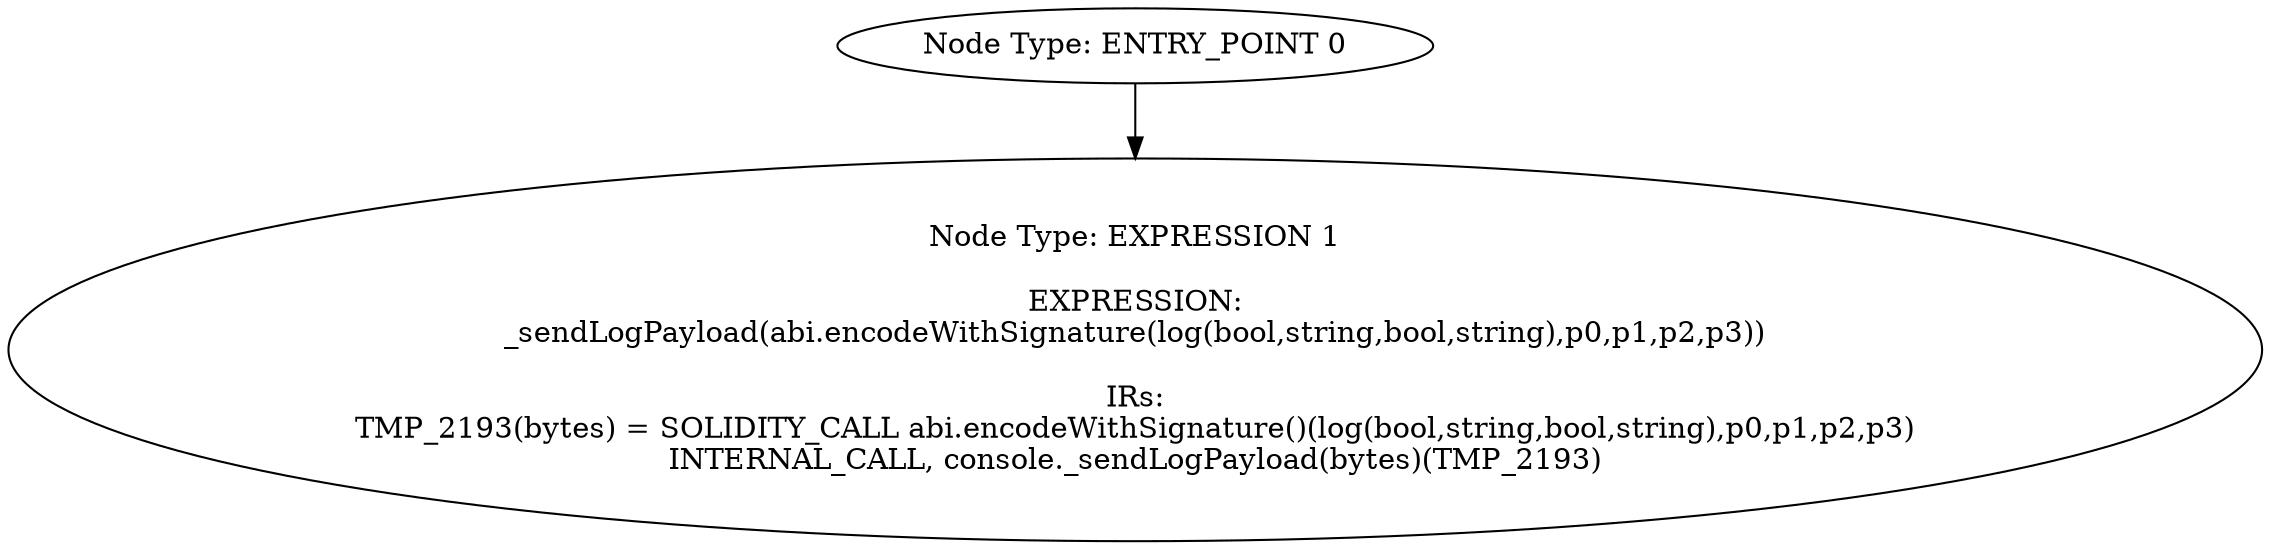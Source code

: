 digraph{
0[label="Node Type: ENTRY_POINT 0
"];
0->1;
1[label="Node Type: EXPRESSION 1

EXPRESSION:
_sendLogPayload(abi.encodeWithSignature(log(bool,string,bool,string),p0,p1,p2,p3))

IRs:
TMP_2193(bytes) = SOLIDITY_CALL abi.encodeWithSignature()(log(bool,string,bool,string),p0,p1,p2,p3)
INTERNAL_CALL, console._sendLogPayload(bytes)(TMP_2193)"];
}
